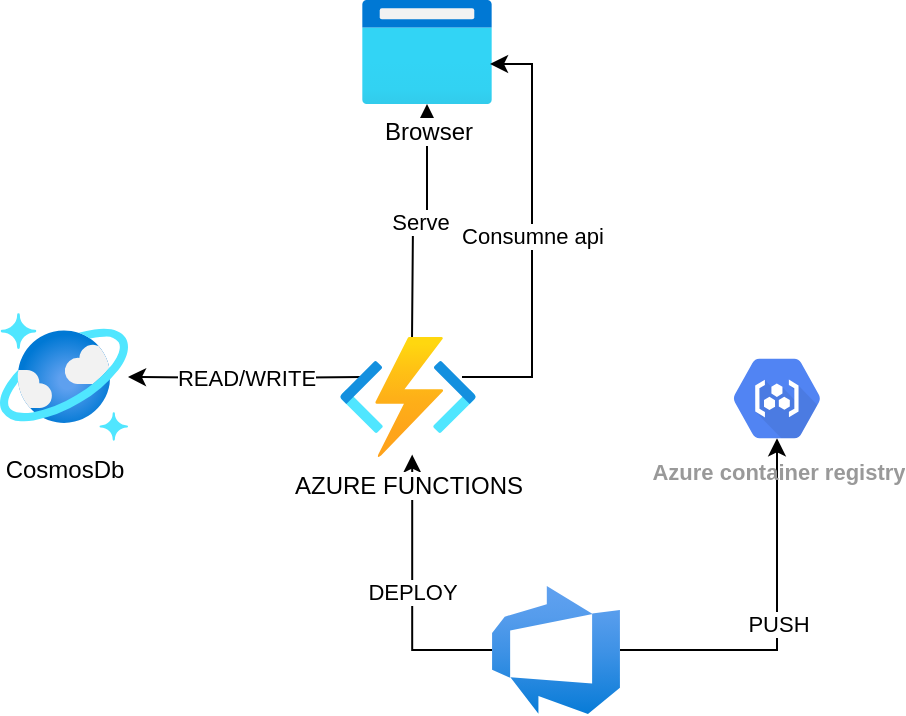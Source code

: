 <mxfile>
    <diagram id="BGxhx4hTP1SjD78QG3rN" name="Page-1">
        <mxGraphModel dx="532" dy="370" grid="1" gridSize="10" guides="1" tooltips="1" connect="1" arrows="1" fold="1" page="1" pageScale="1" pageWidth="850" pageHeight="1100" math="0" shadow="0">
            <root>
                <mxCell id="0"/>
                <mxCell id="1" parent="0"/>
                <mxCell id="2" value="READ/WRITE" style="edgeStyle=orthogonalEdgeStyle;rounded=0;orthogonalLoop=1;jettySize=auto;html=1;" edge="1" parent="1" target="7">
                    <mxGeometry relative="1" as="geometry">
                        <mxPoint x="341" y="555.5" as="sourcePoint"/>
                        <mxPoint x="250" y="556" as="targetPoint"/>
                    </mxGeometry>
                </mxCell>
                <mxCell id="3" value="Serve" style="edgeStyle=orthogonalEdgeStyle;rounded=0;orthogonalLoop=1;jettySize=auto;html=1;" edge="1" parent="1" target="8">
                    <mxGeometry relative="1" as="geometry">
                        <mxPoint x="366" y="537" as="sourcePoint"/>
                    </mxGeometry>
                </mxCell>
                <mxCell id="4" value="DEPLOY" style="edgeStyle=orthogonalEdgeStyle;rounded=0;orthogonalLoop=1;jettySize=auto;html=1;entryX=0.531;entryY=0.98;entryDx=0;entryDy=0;entryPerimeter=0;" edge="1" parent="1" source="6" target="12">
                    <mxGeometry relative="1" as="geometry">
                        <mxPoint x="366" y="572" as="targetPoint"/>
                    </mxGeometry>
                </mxCell>
                <mxCell id="5" value="PUSH" style="edgeStyle=orthogonalEdgeStyle;rounded=0;orthogonalLoop=1;jettySize=auto;html=1;entryX=0.5;entryY=0.84;entryDx=0;entryDy=0;entryPerimeter=0;" edge="1" parent="1" source="6" target="11">
                    <mxGeometry relative="1" as="geometry"/>
                </mxCell>
                <mxCell id="6" value="" style="aspect=fixed;html=1;points=[];align=center;image;fontSize=12;image=img/lib/azure2/devops/Azure_DevOps.svg;" vertex="1" parent="1">
                    <mxGeometry x="406" y="660" width="64" height="64" as="geometry"/>
                </mxCell>
                <mxCell id="7" value="CosmosDb" style="aspect=fixed;html=1;points=[];align=center;image;fontSize=12;image=img/lib/azure2/databases/Azure_Cosmos_DB.svg;" vertex="1" parent="1">
                    <mxGeometry x="160" y="523.5" width="64" height="64" as="geometry"/>
                </mxCell>
                <mxCell id="8" value="Browser" style="aspect=fixed;html=1;points=[];align=center;image;fontSize=12;image=img/lib/azure2/general/Browser.svg;" vertex="1" parent="1">
                    <mxGeometry x="341" y="367" width="65" height="52" as="geometry"/>
                </mxCell>
                <mxCell id="9" value="Consumne api" style="edgeStyle=orthogonalEdgeStyle;rounded=0;orthogonalLoop=1;jettySize=auto;html=1;entryX=0.985;entryY=0.615;entryDx=0;entryDy=0;entryPerimeter=0;" edge="1" parent="1" target="8">
                    <mxGeometry relative="1" as="geometry">
                        <Array as="points">
                            <mxPoint x="426" y="556"/>
                            <mxPoint x="426" y="399"/>
                        </Array>
                        <mxPoint x="391" y="555.524" as="sourcePoint"/>
                    </mxGeometry>
                </mxCell>
                <mxCell id="11" value="Azure container registry" style="html=1;fillColor=#5184F3;strokeColor=none;verticalAlign=top;labelPosition=center;verticalLabelPosition=bottom;align=center;spacingTop=-6;fontSize=11;fontStyle=1;fontColor=#999999;shape=mxgraph.gcp2.hexIcon;prIcon=container_registry" vertex="1" parent="1">
                    <mxGeometry x="515.5" y="537" width="66" height="58.5" as="geometry"/>
                </mxCell>
                <mxCell id="12" value="AZURE FUNCTIONS" style="aspect=fixed;html=1;points=[];align=center;image;fontSize=12;image=img/lib/azure2/compute/Function_Apps.svg;" vertex="1" parent="1">
                    <mxGeometry x="330" y="535.5" width="68" height="60" as="geometry"/>
                </mxCell>
            </root>
        </mxGraphModel>
    </diagram>
</mxfile>